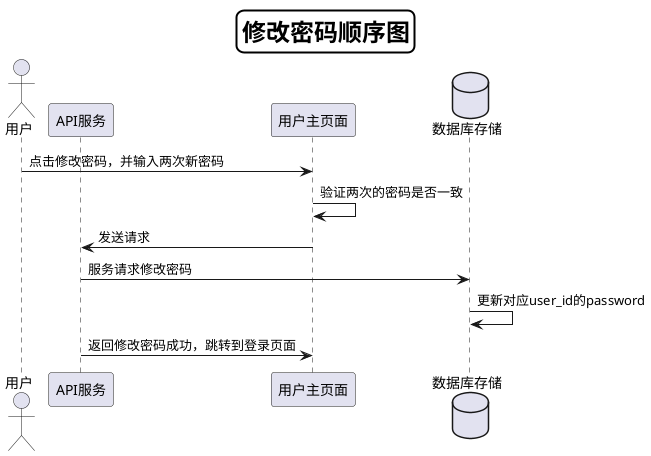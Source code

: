 @startuml
skinparam titleBorderRoundCorner 15
skinparam titleBorderThickness 2
skinparam titleBorderColor #Black
skinparam titleFontSize 24
Title 修改密码顺序图

actor 用户
participant  API服务
participant  用户主页面
database 数据库存储
用户->用户主页面:点击修改密码，并输入两次新密码
用户主页面->用户主页面:验证两次的密码是否一致
用户主页面->API服务:发送请求
API服务->数据库存储:服务请求修改密码
数据库存储->数据库存储:更新对应user_id的password
API服务->用户主页面:返回修改密码成功，跳转到登录页面

@enduml
